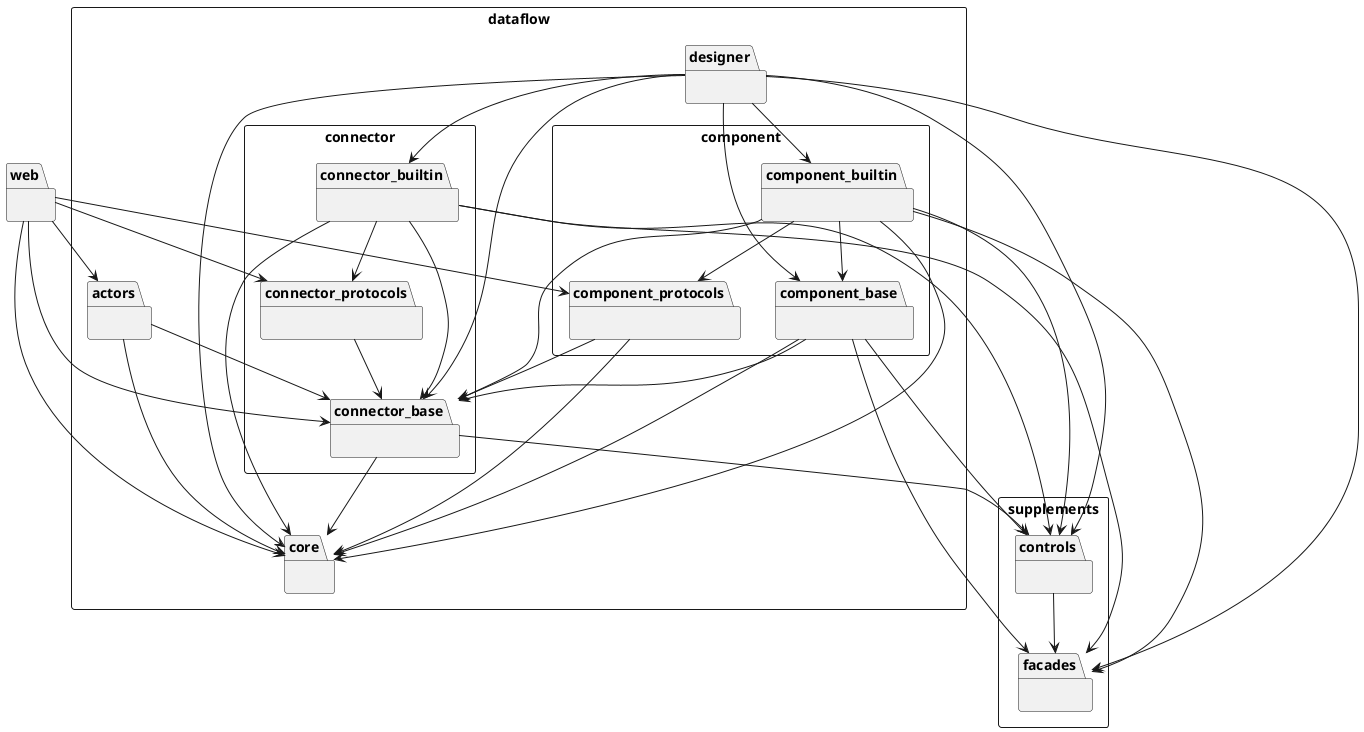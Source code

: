@startuml

package web {}

package supplements <<rectangle>> {

    package controls {}
    package facades {}

}

package dataflow <<rectangle>> {

    package core {}

    package connector <<rectangle>> {
        package connector_base {}
        package connector_builtin {}
        package connector_protocols {}
    }


    package component <<rectangle>> {
        package component_base {}
        package component_builtin {}
        package component_protocols {}
    }

    package actors {}

    package designer {}

}

actors --> core
actors --> connector_base
designer --> controls
designer --> facades
designer --> core
designer --> component_base
designer --> component_builtin
designer --> connector_base
designer --> connector_builtin
connector_base --> controls
connector_base --> core
connector_builtin --> controls
connector_builtin --> facades
connector_builtin --> core
connector_builtin --> connector_base
connector_builtin --> connector_protocols
connector_protocols --> connector_base
component_base --> controls
component_base --> facades
component_base --> core
component_base --> connector_base
component_builtin --> controls
component_builtin --> facades
component_builtin --> core
component_builtin --> connector_base
component_builtin --> component_base
component_builtin --> component_protocols
component_protocols --> core
component_protocols --> connector_base
controls --> facades
web --> core
web --> actors
web --> connector_base
web --> connector_protocols
web --> component_protocols

@enduml